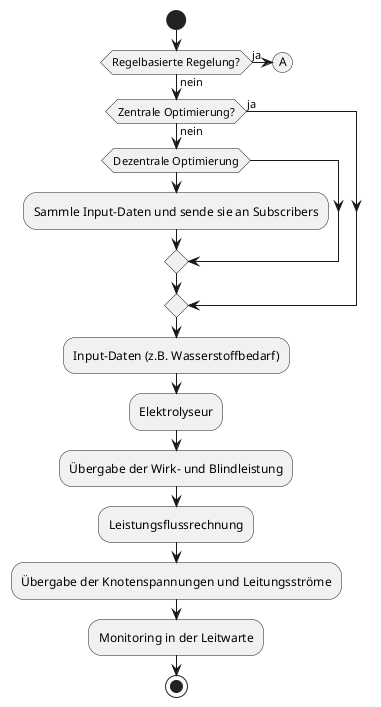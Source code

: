 @startuml
'https://plantuml.com/activity-diagram-beta

start
if (Regelbasierte Regelung?) then (ja)
(A)
else (nein)
if (Zentrale Optimierung?) then (ja)
else (nein)
if (Dezentrale Optimierung) then
:Sammle Input-Daten und sende sie an Subscribers;
endif
endif
endif
:Input-Daten (z.B. Wasserstoffbedarf);
:Elektrolyseur;
:Übergabe der Wirk- und Blindleistung;
:Leistungsflussrechnung;
:Übergabe der Knotenspannungen und Leitungsströme;
:Monitoring in der Leitwarte;
stop

@enduml
